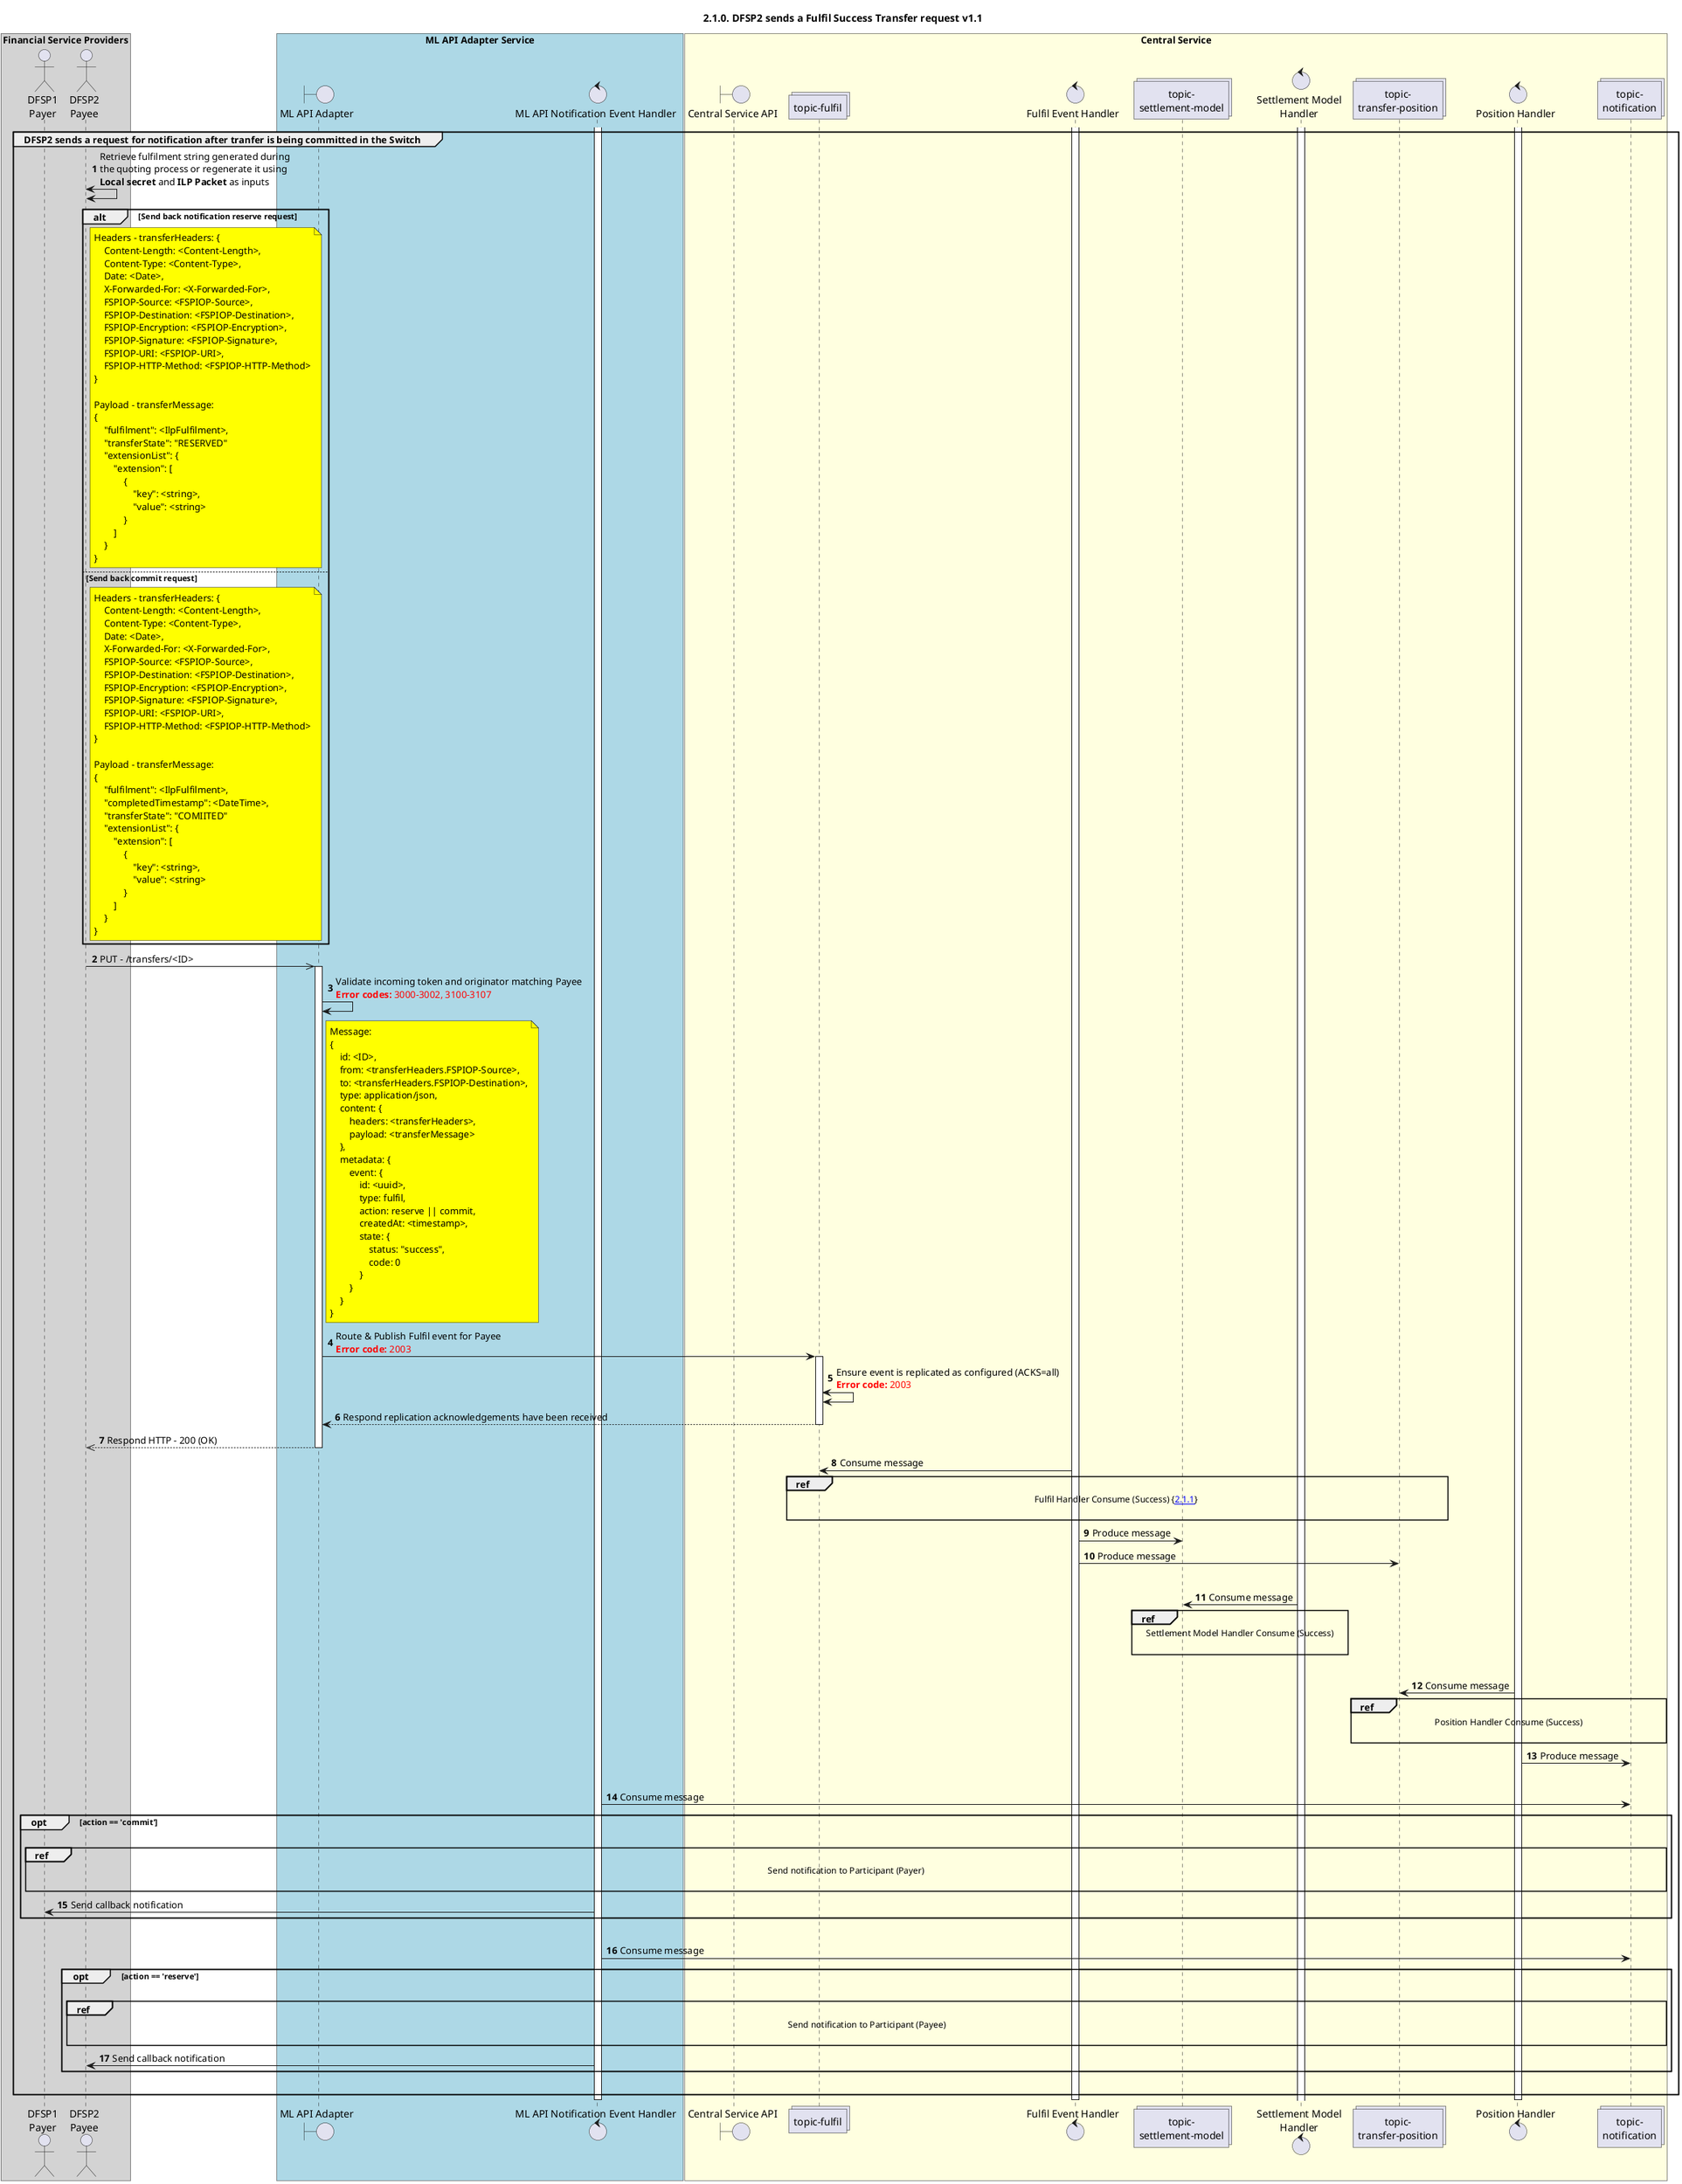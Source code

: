 /'
 License
 --------------
 Copyright © 2017 Bill & Melinda Gates Foundation
 The Mojaloop files are made available by the Bill & Melinda Gates Foundation under the Apache License, Version 2.0 (the "License") and you may not use these files except in compliance with the License. You may obtain a copy of the License at
 http://www.apache.org/licenses/LICENSE-2.0
 Unless required by applicable law or agreed to in writing, the Mojaloop files are distributed on an "AS IS" BASIS, WITHOUT WARRANTIES OR CONDITIONS OF ANY KIND, either express or implied. See the License for the specific language governing permissions and limitations under the License.
 Contributors
 --------------
 This is the official list of the Mojaloop project contributors for this file.
 Names of the original copyright holders (individuals or organizations)
 should be listed with a '*' in the first column. People who have
 contributed from an organization can be listed under the organization
 that actually holds the copyright for their contributions (see the
 Gates Foundation organization for an example). Those individuals should have
 their names indented and be marked with a '-'. Email address can be added
 optionally within square brackets <email>.
 * Gates Foundation
 - Name Surname <name.surname@gatesfoundation.com>

 * Georgi Georgiev <georgi.georgiev@modusbox.com>
 * Valentin Genev <valentin.genev@modusbox.com>
 --------------
 '/


@startuml
' declate title
title 2.1.0. DFSP2 sends a Fulfil Success Transfer request v1.1

autonumber
' Actor Keys:
'   boundary - APIs/Interfaces, etc
'   collections - Kafka Topics
'   control - Kafka Consumers
'   entity - Database Access Objects
'   database - Database Persistance Store

' declare actors
actor "DFSP1\nPayer" as DFSP1
actor "DFSP2\nPayee" as DFSP2
boundary "ML API Adapter" as MLAPI
control "ML API Notification Event Handler" as NOTIFY_HANDLER
boundary "Central Service API" as CSAPI
collections "topic-fulfil" as TOPIC_FULFIL
control "Fulfil Event Handler" as FULF_HANDLER
collections "topic-\nsettlement-model" as TOPIC_SETMODEL
control "Settlement Model\nHandler" as SETMODEL_HANDLER
collections "topic-\ntransfer-position" as TOPIC_TRANSFER_POSITION
control "Position Handler" as POS_HANDLER
collections "topic-\nnotification" as TOPIC_NOTIFICATIONS

box "Financial Service Providers" #lightGray
	participant DFSP1
	participant DFSP2
end box

box "ML API Adapter Service" #LightBlue
	participant MLAPI
	participant NOTIFY_HANDLER
end box

box "Central Service" #LightYellow
    participant CSAPI
	participant TOPIC_FULFIL
    participant FULF_HANDLER
    participant TOPIC_SETMODEL
    participant SETMODEL_HANDLER
    participant TOPIC_TRANSFER_POSITION
    participant POS_HANDLER
    participant TOPIC_NOTIFICATIONS
end box

' start flow
activate NOTIFY_HANDLER
activate FULF_HANDLER
activate SETMODEL_HANDLER
activate POS_HANDLER
group DFSP2 sends a request for notification after tranfer is being committed in the Switch
    DFSP2 <-> DFSP2: Retrieve fulfilment string generated during\nthe quoting process or regenerate it using\n**Local secret** and **ILP Packet** as inputs
    alt Send back notification reserve request
        note right of DFSP2 #yellow
            Headers - transferHeaders: {
                Content-Length: <Content-Length>,
                Content-Type: <Content-Type>,
                Date: <Date>,
                X-Forwarded-For: <X-Forwarded-For>,
                FSPIOP-Source: <FSPIOP-Source>,
                FSPIOP-Destination: <FSPIOP-Destination>,
                FSPIOP-Encryption: <FSPIOP-Encryption>,
                FSPIOP-Signature: <FSPIOP-Signature>,
                FSPIOP-URI: <FSPIOP-URI>,
                FSPIOP-HTTP-Method: <FSPIOP-HTTP-Method>
            }

            Payload - transferMessage:
            {
                "fulfilment": <IlpFulfilment>,
                "transferState": "RESERVED"
                "extensionList": {
                    "extension": [
                        {
                            "key": <string>,
                            "value": <string>
                        }
                    ]
                }
            }
        end note
    else Send back commit request

        note right of DFSP2 #yellow
            Headers - transferHeaders: {
                Content-Length: <Content-Length>,
                Content-Type: <Content-Type>,
                Date: <Date>,
                X-Forwarded-For: <X-Forwarded-For>,
                FSPIOP-Source: <FSPIOP-Source>,
                FSPIOP-Destination: <FSPIOP-Destination>,
                FSPIOP-Encryption: <FSPIOP-Encryption>,
                FSPIOP-Signature: <FSPIOP-Signature>,
                FSPIOP-URI: <FSPIOP-URI>,
                FSPIOP-HTTP-Method: <FSPIOP-HTTP-Method>
            }

            Payload - transferMessage:
            {
                "fulfilment": <IlpFulfilment>,
                "completedTimestamp": <DateTime>,
                "transferState": "COMIITED"
                "extensionList": {
                    "extension": [
                        {
                            "key": <string>,
                            "value": <string>
                        }
                    ]
                }
            }
        end note
    end
    DFSP2 ->> MLAPI: PUT - /transfers/<ID>
    activate MLAPI
    MLAPI -> MLAPI: Validate incoming token and originator matching Payee\n<color #FF0000><b>Error codes:</b> 3000-3002, 3100-3107</color>
    note right of MLAPI #yellow
        Message:
        {
            id: <ID>,
            from: <transferHeaders.FSPIOP-Source>,
            to: <transferHeaders.FSPIOP-Destination>,
            type: application/json,
            content: {
                headers: <transferHeaders>,
                payload: <transferMessage>
            },
            metadata: {
                event: {
                    id: <uuid>,
                    type: fulfil,
                    action: reserve || commit,
                    createdAt: <timestamp>,
                    state: {
                        status: "success",
                        code: 0
                    }
                }
            }
        }
    end note
    MLAPI -> TOPIC_FULFIL: Route & Publish Fulfil event for Payee\n<color #FF0000><b>Error code:</b> 2003</color>
    activate TOPIC_FULFIL
    TOPIC_FULFIL <-> TOPIC_FULFIL: Ensure event is replicated as configured (ACKS=all)\n<color #FF0000><b>Error code:</b> 2003</color>
    TOPIC_FULFIL --> MLAPI: Respond replication acknowledgements have been received
    deactivate TOPIC_FULFIL
    MLAPI -->> DFSP2: Respond HTTP - 200 (OK)
    deactivate MLAPI
    TOPIC_FULFIL <- FULF_HANDLER: Consume message
    ref over TOPIC_FULFIL, TOPIC_TRANSFER_POSITION: Fulfil Handler Consume (Success) {[[https://github.com/mojaloop/documentation/tree/master/mojaloop-technical-overview/central-ledger/assets/diagrams/sequence/seq-fulfil-2.1.1.svg 2.1.1]]} \n
    FULF_HANDLER -> TOPIC_SETMODEL: Produce message
    FULF_HANDLER -> TOPIC_TRANSFER_POSITION: Produce message
    |||
    TOPIC_SETMODEL <- SETMODEL_HANDLER: Consume message
    ref over TOPIC_SETMODEL, SETMODEL_HANDLER:  Settlement Model Handler Consume (Success)\n
    |||
    TOPIC_TRANSFER_POSITION <- POS_HANDLER: Consume message
    ref over TOPIC_TRANSFER_POSITION, TOPIC_NOTIFICATIONS:  Position Handler Consume (Success)\n
    POS_HANDLER -> TOPIC_NOTIFICATIONS: Produce message
    |||
    TOPIC_NOTIFICATIONS <- NOTIFY_HANDLER: Consume message
    opt action == 'commit'
        |||
        ref over DFSP1, TOPIC_NOTIFICATIONS: Send notification to Participant (Payer)\n
        NOTIFY_HANDLER -> DFSP1: Send callback notification
    end
    |||
    TOPIC_NOTIFICATIONS <- NOTIFY_HANDLER: Consume message
    opt action == 'reserve'
        |||
        ref over DFSP2, TOPIC_NOTIFICATIONS: Send notification to Participant (Payee)\n
        NOTIFY_HANDLER -> DFSP2: Send callback notification
    end
    |||
end
deactivate POS_HANDLER
deactivate FULF_HANDLER
deactivate NOTIFY_HANDLER
@enduml
